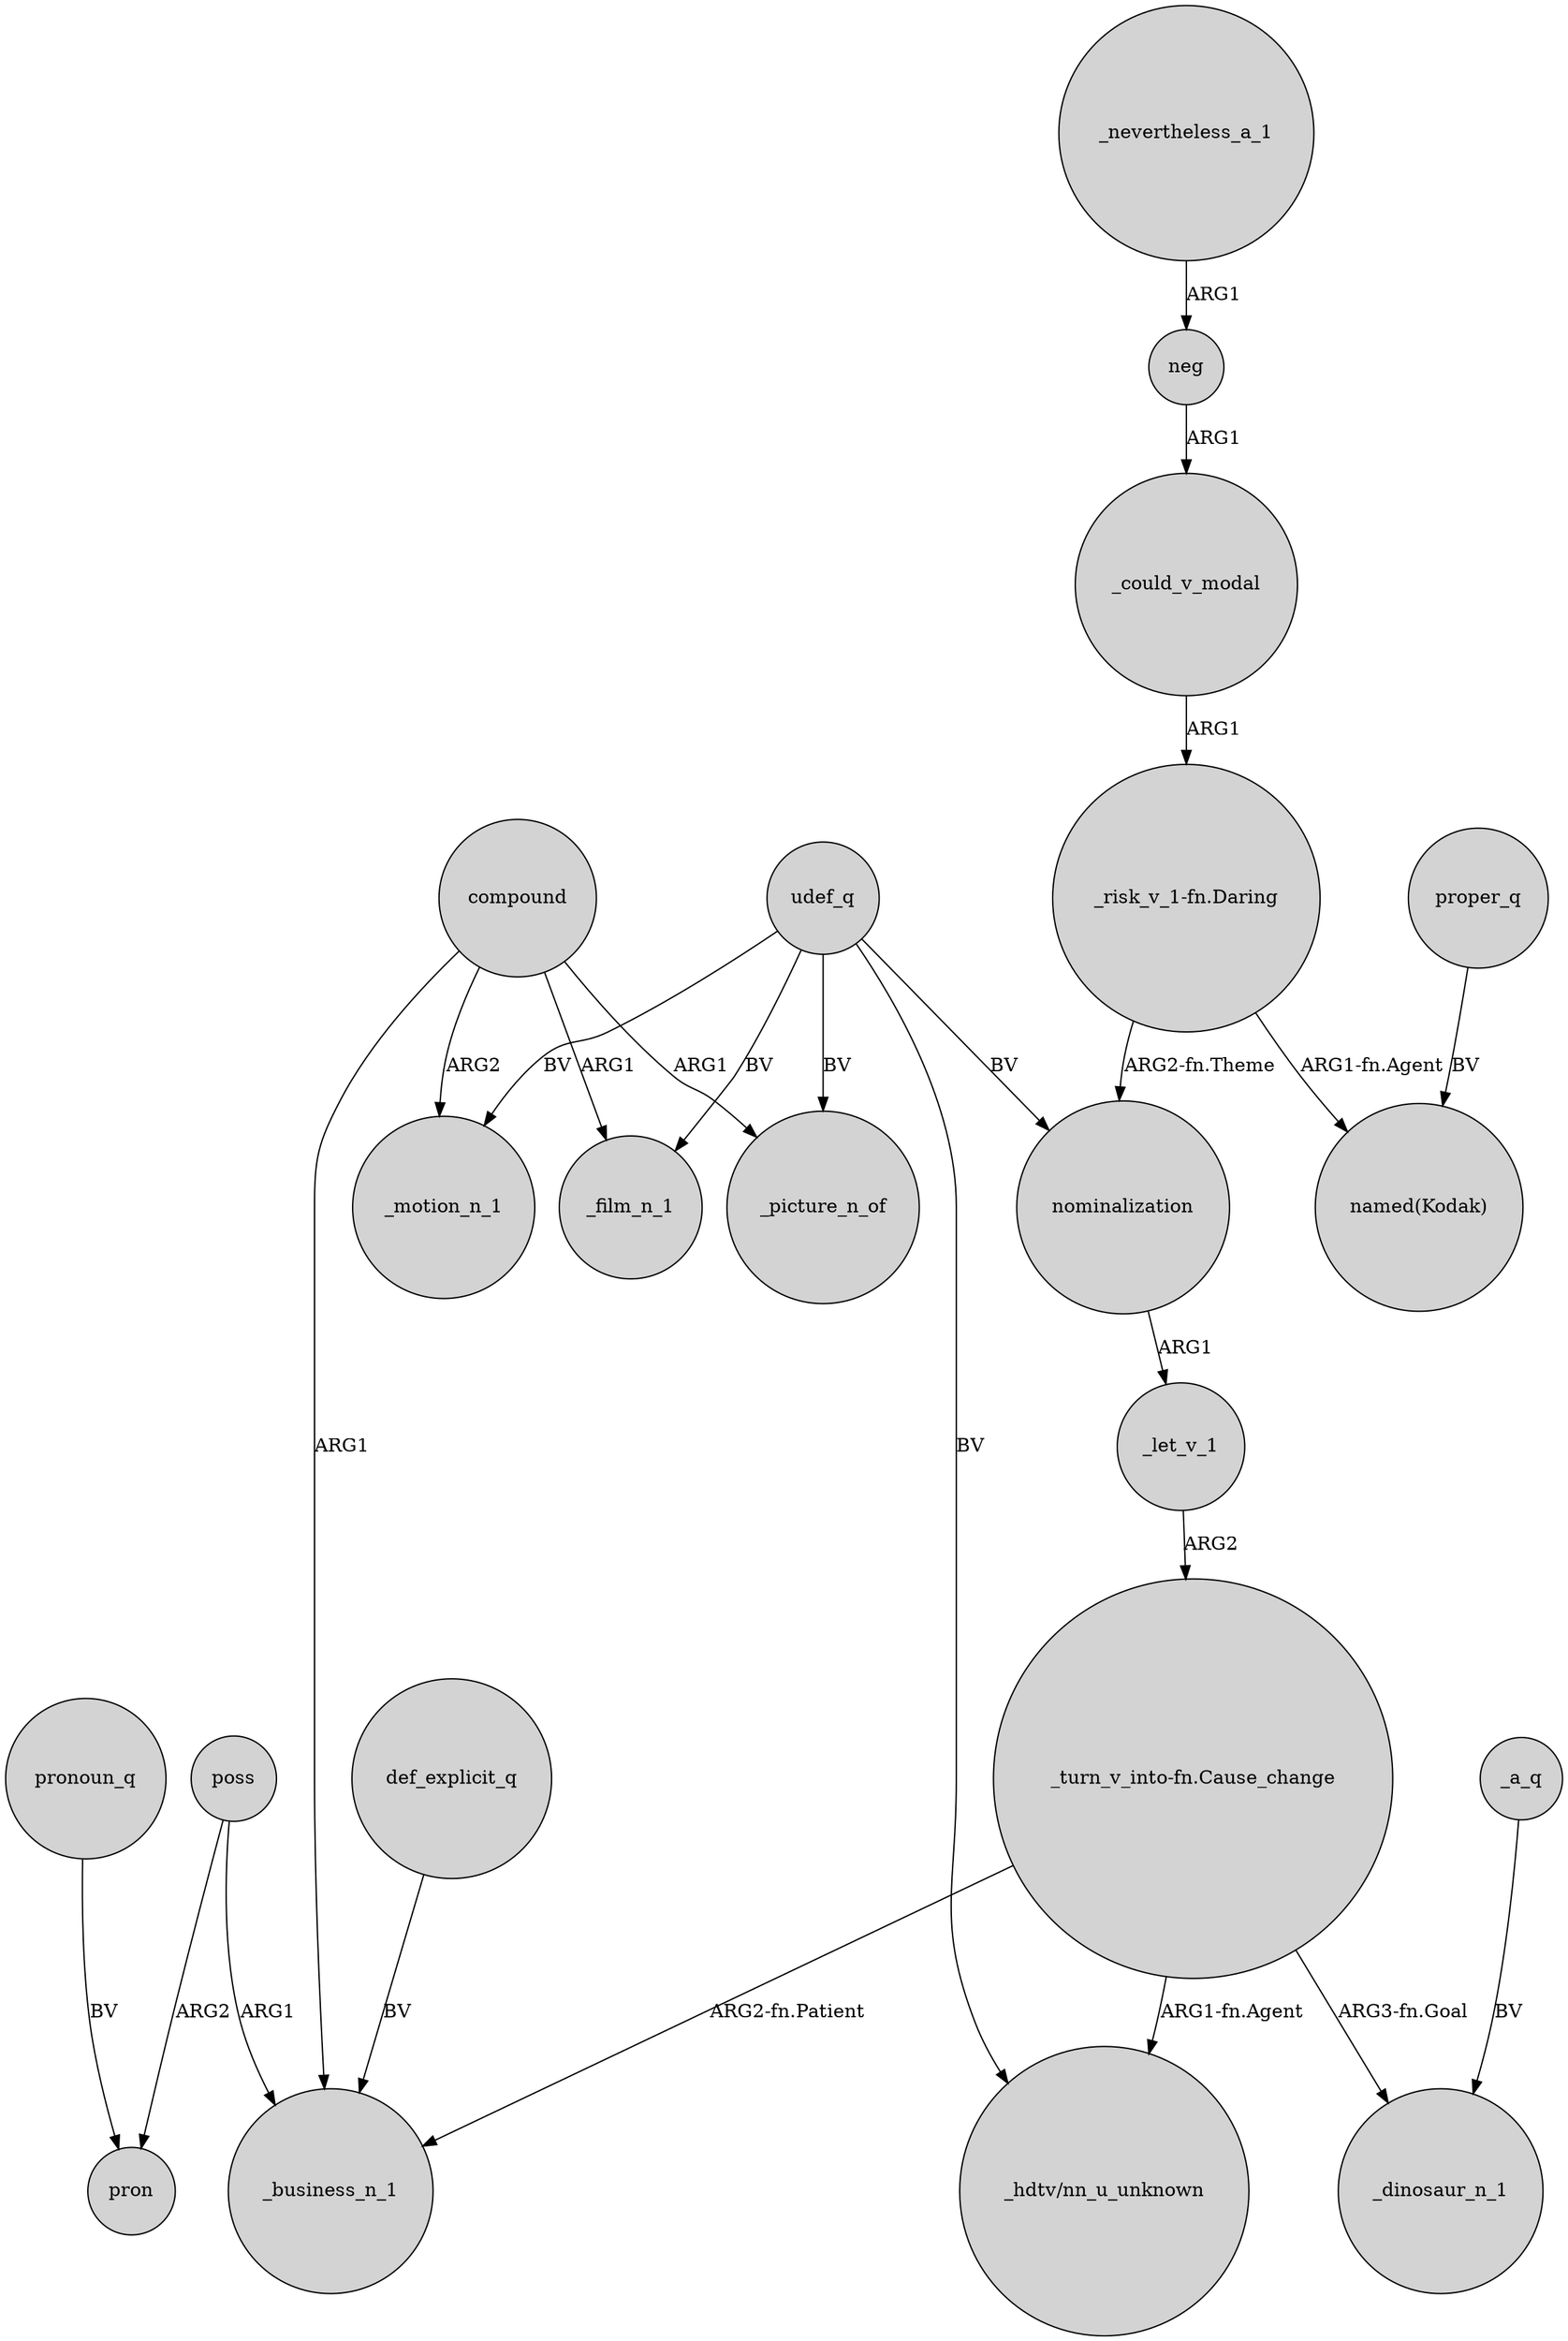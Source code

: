 digraph {
	node [shape=circle style=filled]
	"_turn_v_into-fn.Cause_change" -> _dinosaur_n_1 [label="ARG3-fn.Goal"]
	poss -> pron [label=ARG2]
	"_risk_v_1-fn.Daring" -> "named(Kodak)" [label="ARG1-fn.Agent"]
	poss -> _business_n_1 [label=ARG1]
	"_turn_v_into-fn.Cause_change" -> "_hdtv/nn_u_unknown" [label="ARG1-fn.Agent"]
	compound -> _motion_n_1 [label=ARG2]
	compound -> _film_n_1 [label=ARG1]
	_a_q -> _dinosaur_n_1 [label=BV]
	_let_v_1 -> "_turn_v_into-fn.Cause_change" [label=ARG2]
	compound -> _picture_n_of [label=ARG1]
	udef_q -> "_hdtv/nn_u_unknown" [label=BV]
	proper_q -> "named(Kodak)" [label=BV]
	pronoun_q -> pron [label=BV]
	udef_q -> _motion_n_1 [label=BV]
	nominalization -> _let_v_1 [label=ARG1]
	udef_q -> _film_n_1 [label=BV]
	compound -> _business_n_1 [label=ARG1]
	_nevertheless_a_1 -> neg [label=ARG1]
	udef_q -> _picture_n_of [label=BV]
	udef_q -> nominalization [label=BV]
	"_turn_v_into-fn.Cause_change" -> _business_n_1 [label="ARG2-fn.Patient"]
	neg -> _could_v_modal [label=ARG1]
	_could_v_modal -> "_risk_v_1-fn.Daring" [label=ARG1]
	"_risk_v_1-fn.Daring" -> nominalization [label="ARG2-fn.Theme"]
	def_explicit_q -> _business_n_1 [label=BV]
}
